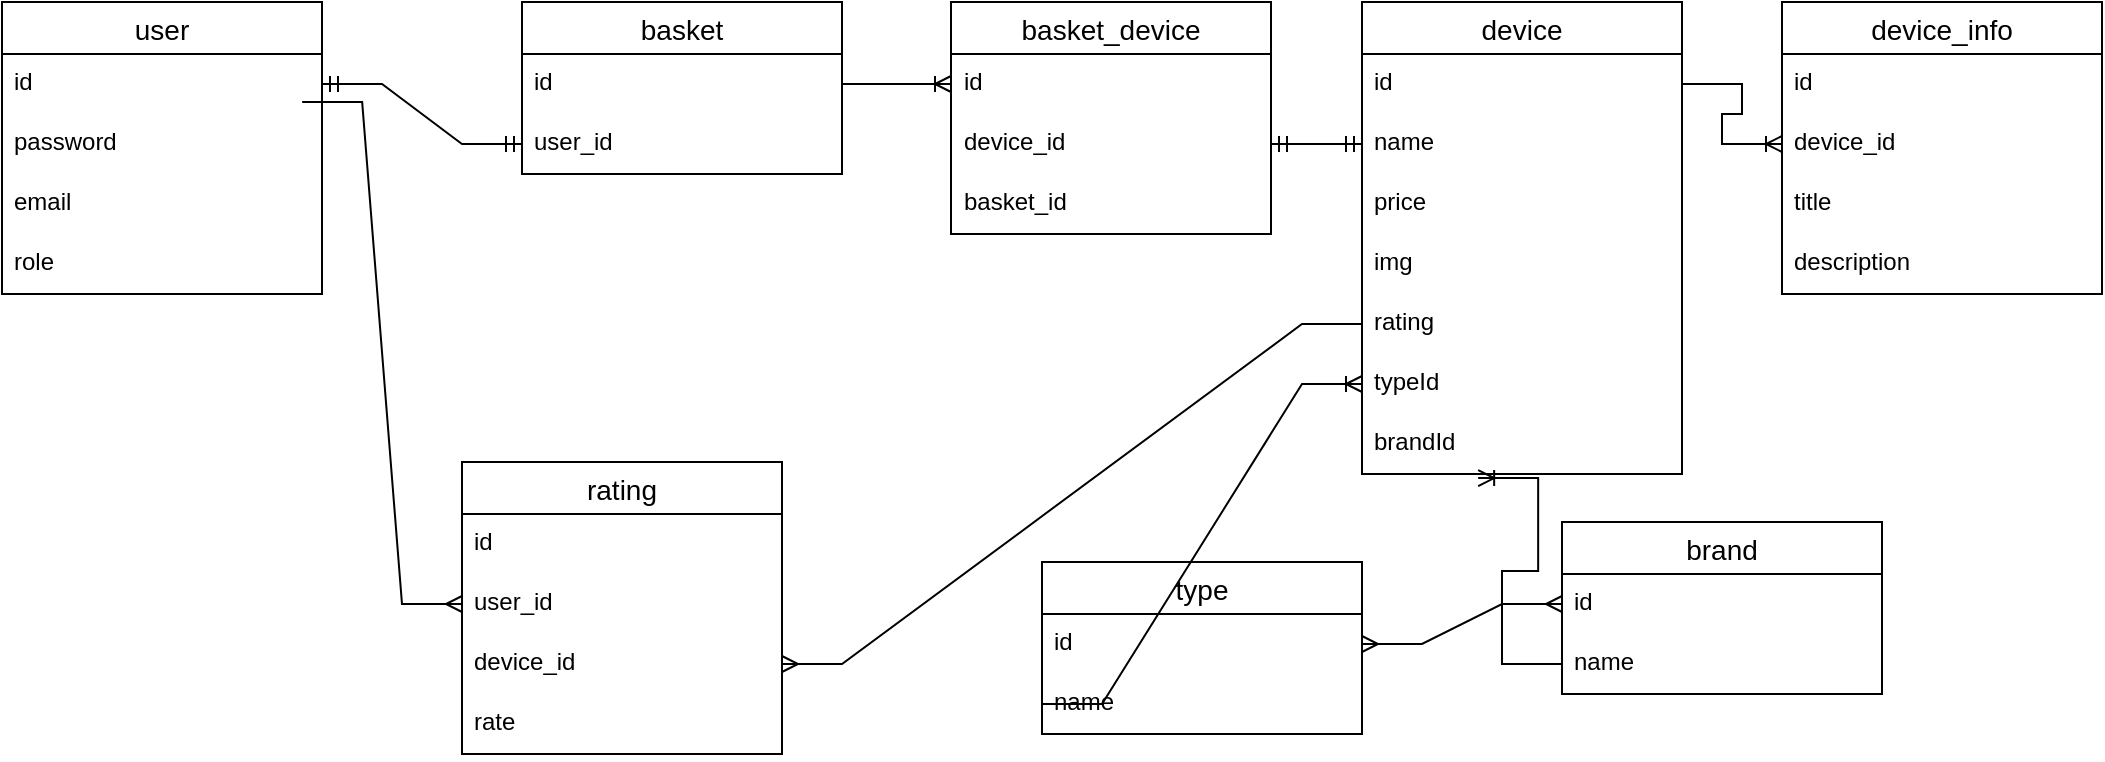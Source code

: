<mxfile version="21.0.6" type="github">
  <diagram name="Page-1" id="Hp3TZFQqaAb3IrC5610L">
    <mxGraphModel dx="1534" dy="500" grid="1" gridSize="10" guides="1" tooltips="1" connect="1" arrows="1" fold="1" page="1" pageScale="1" pageWidth="1169" pageHeight="1654" math="0" shadow="0">
      <root>
        <mxCell id="0" />
        <mxCell id="1" parent="0" />
        <mxCell id="bC90jFm7xovJSIBlvJRs-14" value="user" style="swimlane;fontStyle=0;childLayout=stackLayout;horizontal=1;startSize=26;horizontalStack=0;resizeParent=1;resizeParentMax=0;resizeLast=0;collapsible=1;marginBottom=0;align=center;fontSize=14;" vertex="1" parent="1">
          <mxGeometry x="30" y="130" width="160" height="146" as="geometry" />
        </mxCell>
        <mxCell id="bC90jFm7xovJSIBlvJRs-15" value="id" style="text;strokeColor=none;fillColor=none;spacingLeft=4;spacingRight=4;overflow=hidden;rotatable=0;points=[[0,0.5],[1,0.5]];portConstraint=eastwest;fontSize=12;whiteSpace=wrap;html=1;" vertex="1" parent="bC90jFm7xovJSIBlvJRs-14">
          <mxGeometry y="26" width="160" height="30" as="geometry" />
        </mxCell>
        <mxCell id="bC90jFm7xovJSIBlvJRs-16" value="password" style="text;strokeColor=none;fillColor=none;spacingLeft=4;spacingRight=4;overflow=hidden;rotatable=0;points=[[0,0.5],[1,0.5]];portConstraint=eastwest;fontSize=12;whiteSpace=wrap;html=1;" vertex="1" parent="bC90jFm7xovJSIBlvJRs-14">
          <mxGeometry y="56" width="160" height="30" as="geometry" />
        </mxCell>
        <mxCell id="bC90jFm7xovJSIBlvJRs-17" value="email" style="text;strokeColor=none;fillColor=none;spacingLeft=4;spacingRight=4;overflow=hidden;rotatable=0;points=[[0,0.5],[1,0.5]];portConstraint=eastwest;fontSize=12;whiteSpace=wrap;html=1;" vertex="1" parent="bC90jFm7xovJSIBlvJRs-14">
          <mxGeometry y="86" width="160" height="30" as="geometry" />
        </mxCell>
        <mxCell id="bC90jFm7xovJSIBlvJRs-18" value="role" style="text;strokeColor=none;fillColor=none;spacingLeft=4;spacingRight=4;overflow=hidden;rotatable=0;points=[[0,0.5],[1,0.5]];portConstraint=eastwest;fontSize=12;whiteSpace=wrap;html=1;" vertex="1" parent="bC90jFm7xovJSIBlvJRs-14">
          <mxGeometry y="116" width="160" height="30" as="geometry" />
        </mxCell>
        <mxCell id="bC90jFm7xovJSIBlvJRs-24" value="basket" style="swimlane;fontStyle=0;childLayout=stackLayout;horizontal=1;startSize=26;horizontalStack=0;resizeParent=1;resizeParentMax=0;resizeLast=0;collapsible=1;marginBottom=0;align=center;fontSize=14;" vertex="1" parent="1">
          <mxGeometry x="290" y="130" width="160" height="86" as="geometry" />
        </mxCell>
        <mxCell id="bC90jFm7xovJSIBlvJRs-25" value="id" style="text;strokeColor=none;fillColor=none;spacingLeft=4;spacingRight=4;overflow=hidden;rotatable=0;points=[[0,0.5],[1,0.5]];portConstraint=eastwest;fontSize=12;whiteSpace=wrap;html=1;" vertex="1" parent="bC90jFm7xovJSIBlvJRs-24">
          <mxGeometry y="26" width="160" height="30" as="geometry" />
        </mxCell>
        <mxCell id="bC90jFm7xovJSIBlvJRs-26" value="user_id" style="text;strokeColor=none;fillColor=none;spacingLeft=4;spacingRight=4;overflow=hidden;rotatable=0;points=[[0,0.5],[1,0.5]];portConstraint=eastwest;fontSize=12;whiteSpace=wrap;html=1;" vertex="1" parent="bC90jFm7xovJSIBlvJRs-24">
          <mxGeometry y="56" width="160" height="30" as="geometry" />
        </mxCell>
        <mxCell id="bC90jFm7xovJSIBlvJRs-33" value="device" style="swimlane;fontStyle=0;childLayout=stackLayout;horizontal=1;startSize=26;horizontalStack=0;resizeParent=1;resizeParentMax=0;resizeLast=0;collapsible=1;marginBottom=0;align=center;fontSize=14;" vertex="1" parent="1">
          <mxGeometry x="710" y="130" width="160" height="236" as="geometry" />
        </mxCell>
        <mxCell id="bC90jFm7xovJSIBlvJRs-34" value="id" style="text;strokeColor=none;fillColor=none;spacingLeft=4;spacingRight=4;overflow=hidden;rotatable=0;points=[[0,0.5],[1,0.5]];portConstraint=eastwest;fontSize=12;whiteSpace=wrap;html=1;" vertex="1" parent="bC90jFm7xovJSIBlvJRs-33">
          <mxGeometry y="26" width="160" height="30" as="geometry" />
        </mxCell>
        <mxCell id="bC90jFm7xovJSIBlvJRs-35" value="name" style="text;strokeColor=none;fillColor=none;spacingLeft=4;spacingRight=4;overflow=hidden;rotatable=0;points=[[0,0.5],[1,0.5]];portConstraint=eastwest;fontSize=12;whiteSpace=wrap;html=1;" vertex="1" parent="bC90jFm7xovJSIBlvJRs-33">
          <mxGeometry y="56" width="160" height="30" as="geometry" />
        </mxCell>
        <mxCell id="bC90jFm7xovJSIBlvJRs-36" value="price" style="text;strokeColor=none;fillColor=none;spacingLeft=4;spacingRight=4;overflow=hidden;rotatable=0;points=[[0,0.5],[1,0.5]];portConstraint=eastwest;fontSize=12;whiteSpace=wrap;html=1;" vertex="1" parent="bC90jFm7xovJSIBlvJRs-33">
          <mxGeometry y="86" width="160" height="30" as="geometry" />
        </mxCell>
        <mxCell id="bC90jFm7xovJSIBlvJRs-37" value="img" style="text;strokeColor=none;fillColor=none;spacingLeft=4;spacingRight=4;overflow=hidden;rotatable=0;points=[[0,0.5],[1,0.5]];portConstraint=eastwest;fontSize=12;whiteSpace=wrap;html=1;" vertex="1" parent="bC90jFm7xovJSIBlvJRs-33">
          <mxGeometry y="116" width="160" height="30" as="geometry" />
        </mxCell>
        <mxCell id="bC90jFm7xovJSIBlvJRs-38" value="rating" style="text;strokeColor=none;fillColor=none;spacingLeft=4;spacingRight=4;overflow=hidden;rotatable=0;points=[[0,0.5],[1,0.5]];portConstraint=eastwest;fontSize=12;whiteSpace=wrap;html=1;" vertex="1" parent="bC90jFm7xovJSIBlvJRs-33">
          <mxGeometry y="146" width="160" height="30" as="geometry" />
        </mxCell>
        <mxCell id="bC90jFm7xovJSIBlvJRs-40" value="typeId" style="text;strokeColor=none;fillColor=none;spacingLeft=4;spacingRight=4;overflow=hidden;rotatable=0;points=[[0,0.5],[1,0.5]];portConstraint=eastwest;fontSize=12;whiteSpace=wrap;html=1;" vertex="1" parent="bC90jFm7xovJSIBlvJRs-33">
          <mxGeometry y="176" width="160" height="30" as="geometry" />
        </mxCell>
        <mxCell id="bC90jFm7xovJSIBlvJRs-39" value="brandId" style="text;strokeColor=none;fillColor=none;spacingLeft=4;spacingRight=4;overflow=hidden;rotatable=0;points=[[0,0.5],[1,0.5]];portConstraint=eastwest;fontSize=12;whiteSpace=wrap;html=1;" vertex="1" parent="bC90jFm7xovJSIBlvJRs-33">
          <mxGeometry y="206" width="160" height="30" as="geometry" />
        </mxCell>
        <mxCell id="bC90jFm7xovJSIBlvJRs-59" value="basket_device" style="swimlane;fontStyle=0;childLayout=stackLayout;horizontal=1;startSize=26;horizontalStack=0;resizeParent=1;resizeParentMax=0;resizeLast=0;collapsible=1;marginBottom=0;align=center;fontSize=14;" vertex="1" parent="1">
          <mxGeometry x="504.5" y="130" width="160" height="116" as="geometry" />
        </mxCell>
        <mxCell id="bC90jFm7xovJSIBlvJRs-60" value="id" style="text;strokeColor=none;fillColor=none;spacingLeft=4;spacingRight=4;overflow=hidden;rotatable=0;points=[[0,0.5],[1,0.5]];portConstraint=eastwest;fontSize=12;whiteSpace=wrap;html=1;" vertex="1" parent="bC90jFm7xovJSIBlvJRs-59">
          <mxGeometry y="26" width="160" height="30" as="geometry" />
        </mxCell>
        <mxCell id="bC90jFm7xovJSIBlvJRs-61" value="device_id" style="text;strokeColor=none;fillColor=none;spacingLeft=4;spacingRight=4;overflow=hidden;rotatable=0;points=[[0,0.5],[1,0.5]];portConstraint=eastwest;fontSize=12;whiteSpace=wrap;html=1;" vertex="1" parent="bC90jFm7xovJSIBlvJRs-59">
          <mxGeometry y="56" width="160" height="30" as="geometry" />
        </mxCell>
        <mxCell id="bC90jFm7xovJSIBlvJRs-62" value="basket_id" style="text;strokeColor=none;fillColor=none;spacingLeft=4;spacingRight=4;overflow=hidden;rotatable=0;points=[[0,0.5],[1,0.5]];portConstraint=eastwest;fontSize=12;whiteSpace=wrap;html=1;" vertex="1" parent="bC90jFm7xovJSIBlvJRs-59">
          <mxGeometry y="86" width="160" height="30" as="geometry" />
        </mxCell>
        <mxCell id="bC90jFm7xovJSIBlvJRs-71" value="rating" style="swimlane;fontStyle=0;childLayout=stackLayout;horizontal=1;startSize=26;horizontalStack=0;resizeParent=1;resizeParentMax=0;resizeLast=0;collapsible=1;marginBottom=0;align=center;fontSize=14;" vertex="1" parent="1">
          <mxGeometry x="260" y="360" width="160" height="146" as="geometry" />
        </mxCell>
        <mxCell id="bC90jFm7xovJSIBlvJRs-72" value="id" style="text;strokeColor=none;fillColor=none;spacingLeft=4;spacingRight=4;overflow=hidden;rotatable=0;points=[[0,0.5],[1,0.5]];portConstraint=eastwest;fontSize=12;whiteSpace=wrap;html=1;" vertex="1" parent="bC90jFm7xovJSIBlvJRs-71">
          <mxGeometry y="26" width="160" height="30" as="geometry" />
        </mxCell>
        <mxCell id="bC90jFm7xovJSIBlvJRs-73" value="user_id" style="text;strokeColor=none;fillColor=none;spacingLeft=4;spacingRight=4;overflow=hidden;rotatable=0;points=[[0,0.5],[1,0.5]];portConstraint=eastwest;fontSize=12;whiteSpace=wrap;html=1;" vertex="1" parent="bC90jFm7xovJSIBlvJRs-71">
          <mxGeometry y="56" width="160" height="30" as="geometry" />
        </mxCell>
        <mxCell id="bC90jFm7xovJSIBlvJRs-74" value="device_id" style="text;strokeColor=none;fillColor=none;spacingLeft=4;spacingRight=4;overflow=hidden;rotatable=0;points=[[0,0.5],[1,0.5]];portConstraint=eastwest;fontSize=12;whiteSpace=wrap;html=1;" vertex="1" parent="bC90jFm7xovJSIBlvJRs-71">
          <mxGeometry y="86" width="160" height="30" as="geometry" />
        </mxCell>
        <mxCell id="bC90jFm7xovJSIBlvJRs-75" value="rate" style="text;strokeColor=none;fillColor=none;spacingLeft=4;spacingRight=4;overflow=hidden;rotatable=0;points=[[0,0.5],[1,0.5]];portConstraint=eastwest;fontSize=12;whiteSpace=wrap;html=1;" vertex="1" parent="bC90jFm7xovJSIBlvJRs-71">
          <mxGeometry y="116" width="160" height="30" as="geometry" />
        </mxCell>
        <mxCell id="bC90jFm7xovJSIBlvJRs-76" value="brand" style="swimlane;fontStyle=0;childLayout=stackLayout;horizontal=1;startSize=26;horizontalStack=0;resizeParent=1;resizeParentMax=0;resizeLast=0;collapsible=1;marginBottom=0;align=center;fontSize=14;" vertex="1" parent="1">
          <mxGeometry x="810" y="390" width="160" height="86" as="geometry" />
        </mxCell>
        <mxCell id="bC90jFm7xovJSIBlvJRs-77" value="id" style="text;strokeColor=none;fillColor=none;spacingLeft=4;spacingRight=4;overflow=hidden;rotatable=0;points=[[0,0.5],[1,0.5]];portConstraint=eastwest;fontSize=12;whiteSpace=wrap;html=1;" vertex="1" parent="bC90jFm7xovJSIBlvJRs-76">
          <mxGeometry y="26" width="160" height="30" as="geometry" />
        </mxCell>
        <mxCell id="bC90jFm7xovJSIBlvJRs-78" value="name" style="text;strokeColor=none;fillColor=none;spacingLeft=4;spacingRight=4;overflow=hidden;rotatable=0;points=[[0,0.5],[1,0.5]];portConstraint=eastwest;fontSize=12;whiteSpace=wrap;html=1;" vertex="1" parent="bC90jFm7xovJSIBlvJRs-76">
          <mxGeometry y="56" width="160" height="30" as="geometry" />
        </mxCell>
        <mxCell id="bC90jFm7xovJSIBlvJRs-80" value="type" style="swimlane;fontStyle=0;childLayout=stackLayout;horizontal=1;startSize=26;horizontalStack=0;resizeParent=1;resizeParentMax=0;resizeLast=0;collapsible=1;marginBottom=0;align=center;fontSize=14;" vertex="1" parent="1">
          <mxGeometry x="550" y="410" width="160" height="86" as="geometry" />
        </mxCell>
        <mxCell id="bC90jFm7xovJSIBlvJRs-81" value="id" style="text;strokeColor=none;fillColor=none;spacingLeft=4;spacingRight=4;overflow=hidden;rotatable=0;points=[[0,0.5],[1,0.5]];portConstraint=eastwest;fontSize=12;whiteSpace=wrap;html=1;" vertex="1" parent="bC90jFm7xovJSIBlvJRs-80">
          <mxGeometry y="26" width="160" height="30" as="geometry" />
        </mxCell>
        <mxCell id="bC90jFm7xovJSIBlvJRs-82" value="name" style="text;strokeColor=none;fillColor=none;spacingLeft=4;spacingRight=4;overflow=hidden;rotatable=0;points=[[0,0.5],[1,0.5]];portConstraint=eastwest;fontSize=12;whiteSpace=wrap;html=1;" vertex="1" parent="bC90jFm7xovJSIBlvJRs-80">
          <mxGeometry y="56" width="160" height="30" as="geometry" />
        </mxCell>
        <mxCell id="bC90jFm7xovJSIBlvJRs-83" value="device_info" style="swimlane;fontStyle=0;childLayout=stackLayout;horizontal=1;startSize=26;horizontalStack=0;resizeParent=1;resizeParentMax=0;resizeLast=0;collapsible=1;marginBottom=0;align=center;fontSize=14;" vertex="1" parent="1">
          <mxGeometry x="920" y="130" width="160" height="146" as="geometry" />
        </mxCell>
        <mxCell id="bC90jFm7xovJSIBlvJRs-84" value="id" style="text;strokeColor=none;fillColor=none;spacingLeft=4;spacingRight=4;overflow=hidden;rotatable=0;points=[[0,0.5],[1,0.5]];portConstraint=eastwest;fontSize=12;whiteSpace=wrap;html=1;" vertex="1" parent="bC90jFm7xovJSIBlvJRs-83">
          <mxGeometry y="26" width="160" height="30" as="geometry" />
        </mxCell>
        <mxCell id="bC90jFm7xovJSIBlvJRs-85" value="device_id" style="text;strokeColor=none;fillColor=none;spacingLeft=4;spacingRight=4;overflow=hidden;rotatable=0;points=[[0,0.5],[1,0.5]];portConstraint=eastwest;fontSize=12;whiteSpace=wrap;html=1;" vertex="1" parent="bC90jFm7xovJSIBlvJRs-83">
          <mxGeometry y="56" width="160" height="30" as="geometry" />
        </mxCell>
        <mxCell id="bC90jFm7xovJSIBlvJRs-86" value="title" style="text;strokeColor=none;fillColor=none;spacingLeft=4;spacingRight=4;overflow=hidden;rotatable=0;points=[[0,0.5],[1,0.5]];portConstraint=eastwest;fontSize=12;whiteSpace=wrap;html=1;" vertex="1" parent="bC90jFm7xovJSIBlvJRs-83">
          <mxGeometry y="86" width="160" height="30" as="geometry" />
        </mxCell>
        <mxCell id="bC90jFm7xovJSIBlvJRs-87" value="description" style="text;strokeColor=none;fillColor=none;spacingLeft=4;spacingRight=4;overflow=hidden;rotatable=0;points=[[0,0.5],[1,0.5]];portConstraint=eastwest;fontSize=12;whiteSpace=wrap;html=1;" vertex="1" parent="bC90jFm7xovJSIBlvJRs-83">
          <mxGeometry y="116" width="160" height="30" as="geometry" />
        </mxCell>
        <mxCell id="bC90jFm7xovJSIBlvJRs-88" value="" style="edgeStyle=entityRelationEdgeStyle;fontSize=12;html=1;endArrow=ERmandOne;startArrow=ERmandOne;rounded=0;exitX=1;exitY=0.5;exitDx=0;exitDy=0;" edge="1" parent="1" source="bC90jFm7xovJSIBlvJRs-15" target="bC90jFm7xovJSIBlvJRs-26">
          <mxGeometry width="100" height="100" relative="1" as="geometry">
            <mxPoint x="190" y="346" as="sourcePoint" />
            <mxPoint x="290" y="246" as="targetPoint" />
          </mxGeometry>
        </mxCell>
        <mxCell id="bC90jFm7xovJSIBlvJRs-89" value="" style="edgeStyle=entityRelationEdgeStyle;fontSize=12;html=1;endArrow=ERoneToMany;rounded=0;exitX=1;exitY=0.5;exitDx=0;exitDy=0;" edge="1" parent="1" source="bC90jFm7xovJSIBlvJRs-25" target="bC90jFm7xovJSIBlvJRs-60">
          <mxGeometry width="100" height="100" relative="1" as="geometry">
            <mxPoint x="520" y="400" as="sourcePoint" />
            <mxPoint x="620" y="300" as="targetPoint" />
          </mxGeometry>
        </mxCell>
        <mxCell id="bC90jFm7xovJSIBlvJRs-90" value="" style="edgeStyle=entityRelationEdgeStyle;fontSize=12;html=1;endArrow=ERmandOne;startArrow=ERmandOne;rounded=0;" edge="1" parent="1" source="bC90jFm7xovJSIBlvJRs-61" target="bC90jFm7xovJSIBlvJRs-35">
          <mxGeometry width="100" height="100" relative="1" as="geometry">
            <mxPoint x="520" y="400" as="sourcePoint" />
            <mxPoint x="620" y="300" as="targetPoint" />
          </mxGeometry>
        </mxCell>
        <mxCell id="bC90jFm7xovJSIBlvJRs-91" value="" style="edgeStyle=entityRelationEdgeStyle;fontSize=12;html=1;endArrow=ERoneToMany;rounded=0;exitX=1;exitY=0.5;exitDx=0;exitDy=0;" edge="1" parent="1" source="bC90jFm7xovJSIBlvJRs-34" target="bC90jFm7xovJSIBlvJRs-85">
          <mxGeometry width="100" height="100" relative="1" as="geometry">
            <mxPoint x="520" y="400" as="sourcePoint" />
            <mxPoint x="620" y="300" as="targetPoint" />
          </mxGeometry>
        </mxCell>
        <mxCell id="bC90jFm7xovJSIBlvJRs-92" value="" style="edgeStyle=entityRelationEdgeStyle;fontSize=12;html=1;endArrow=ERmany;startArrow=ERmany;rounded=0;" edge="1" parent="1" source="bC90jFm7xovJSIBlvJRs-81" target="bC90jFm7xovJSIBlvJRs-77">
          <mxGeometry width="100" height="100" relative="1" as="geometry">
            <mxPoint x="520" y="400" as="sourcePoint" />
            <mxPoint x="620" y="300" as="targetPoint" />
          </mxGeometry>
        </mxCell>
        <mxCell id="bC90jFm7xovJSIBlvJRs-94" value="" style="edgeStyle=entityRelationEdgeStyle;fontSize=12;html=1;endArrow=ERoneToMany;rounded=0;exitX=0;exitY=0.5;exitDx=0;exitDy=0;" edge="1" parent="1" source="bC90jFm7xovJSIBlvJRs-82" target="bC90jFm7xovJSIBlvJRs-40">
          <mxGeometry width="100" height="100" relative="1" as="geometry">
            <mxPoint x="570" y="380" as="sourcePoint" />
            <mxPoint x="670" y="280" as="targetPoint" />
          </mxGeometry>
        </mxCell>
        <mxCell id="bC90jFm7xovJSIBlvJRs-96" value="" style="edgeStyle=entityRelationEdgeStyle;fontSize=12;html=1;endArrow=ERoneToMany;rounded=0;entryX=0.363;entryY=1.067;entryDx=0;entryDy=0;entryPerimeter=0;" edge="1" parent="1" source="bC90jFm7xovJSIBlvJRs-78" target="bC90jFm7xovJSIBlvJRs-39">
          <mxGeometry width="100" height="100" relative="1" as="geometry">
            <mxPoint x="680" y="590" as="sourcePoint" />
            <mxPoint x="780" y="490" as="targetPoint" />
          </mxGeometry>
        </mxCell>
        <mxCell id="bC90jFm7xovJSIBlvJRs-100" value="" style="edgeStyle=entityRelationEdgeStyle;fontSize=12;html=1;endArrow=ERmany;rounded=0;entryX=0;entryY=0.5;entryDx=0;entryDy=0;exitX=0.938;exitY=0.8;exitDx=0;exitDy=0;exitPerimeter=0;" edge="1" parent="1" source="bC90jFm7xovJSIBlvJRs-15" target="bC90jFm7xovJSIBlvJRs-73">
          <mxGeometry width="100" height="100" relative="1" as="geometry">
            <mxPoint x="520" y="600" as="sourcePoint" />
            <mxPoint x="620" y="500" as="targetPoint" />
          </mxGeometry>
        </mxCell>
        <mxCell id="bC90jFm7xovJSIBlvJRs-101" value="" style="edgeStyle=entityRelationEdgeStyle;fontSize=12;html=1;endArrow=ERmany;rounded=0;entryX=1;entryY=0.5;entryDx=0;entryDy=0;" edge="1" parent="1" source="bC90jFm7xovJSIBlvJRs-38" target="bC90jFm7xovJSIBlvJRs-74">
          <mxGeometry width="100" height="100" relative="1" as="geometry">
            <mxPoint x="520" y="600" as="sourcePoint" />
            <mxPoint x="620" y="500" as="targetPoint" />
          </mxGeometry>
        </mxCell>
      </root>
    </mxGraphModel>
  </diagram>
</mxfile>
